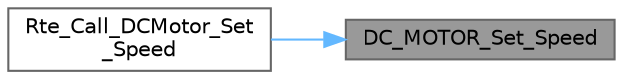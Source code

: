digraph "DC_MOTOR_Set_Speed"
{
 // LATEX_PDF_SIZE
  bgcolor="transparent";
  edge [fontname=Helvetica,fontsize=10,labelfontname=Helvetica,labelfontsize=10];
  node [fontname=Helvetica,fontsize=10,shape=box,height=0.2,width=0.4];
  rankdir="RL";
  Node1 [id="Node000001",label="DC_MOTOR_Set_Speed",height=0.2,width=0.4,color="gray40", fillcolor="grey60", style="filled", fontcolor="black",tooltip=" "];
  Node1 -> Node2 [id="edge1_Node000001_Node000002",dir="back",color="steelblue1",style="solid",tooltip=" "];
  Node2 [id="Node000002",label="Rte_Call_DCMotor_Set\l_Speed",height=0.2,width=0.4,color="grey40", fillcolor="white", style="filled",URL="$_rte_8c.html#ad3f2dc1cc14cde87e1816b42f6662c93",tooltip=" "];
}

